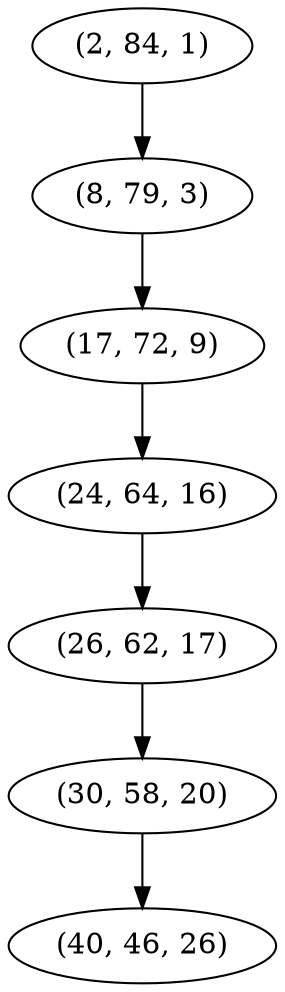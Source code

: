 digraph tree {
    "(2, 84, 1)";
    "(8, 79, 3)";
    "(17, 72, 9)";
    "(24, 64, 16)";
    "(26, 62, 17)";
    "(30, 58, 20)";
    "(40, 46, 26)";
    "(2, 84, 1)" -> "(8, 79, 3)";
    "(8, 79, 3)" -> "(17, 72, 9)";
    "(17, 72, 9)" -> "(24, 64, 16)";
    "(24, 64, 16)" -> "(26, 62, 17)";
    "(26, 62, 17)" -> "(30, 58, 20)";
    "(30, 58, 20)" -> "(40, 46, 26)";
}

